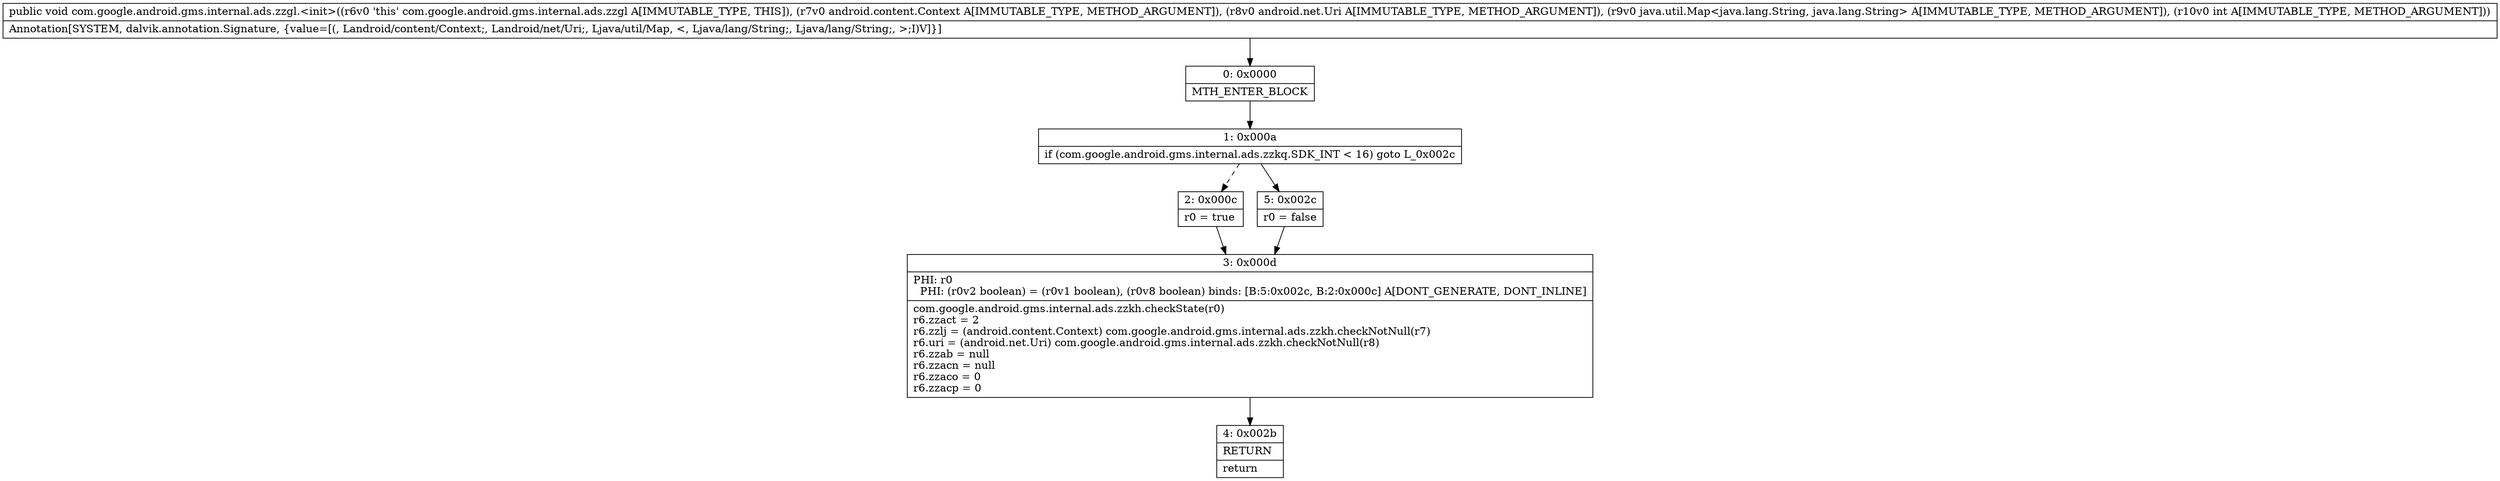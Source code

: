 digraph "CFG forcom.google.android.gms.internal.ads.zzgl.\<init\>(Landroid\/content\/Context;Landroid\/net\/Uri;Ljava\/util\/Map;I)V" {
Node_0 [shape=record,label="{0\:\ 0x0000|MTH_ENTER_BLOCK\l}"];
Node_1 [shape=record,label="{1\:\ 0x000a|if (com.google.android.gms.internal.ads.zzkq.SDK_INT \< 16) goto L_0x002c\l}"];
Node_2 [shape=record,label="{2\:\ 0x000c|r0 = true\l}"];
Node_3 [shape=record,label="{3\:\ 0x000d|PHI: r0 \l  PHI: (r0v2 boolean) = (r0v1 boolean), (r0v8 boolean) binds: [B:5:0x002c, B:2:0x000c] A[DONT_GENERATE, DONT_INLINE]\l|com.google.android.gms.internal.ads.zzkh.checkState(r0)\lr6.zzact = 2\lr6.zzlj = (android.content.Context) com.google.android.gms.internal.ads.zzkh.checkNotNull(r7)\lr6.uri = (android.net.Uri) com.google.android.gms.internal.ads.zzkh.checkNotNull(r8)\lr6.zzab = null\lr6.zzacn = null\lr6.zzaco = 0\lr6.zzacp = 0\l}"];
Node_4 [shape=record,label="{4\:\ 0x002b|RETURN\l|return\l}"];
Node_5 [shape=record,label="{5\:\ 0x002c|r0 = false\l}"];
MethodNode[shape=record,label="{public void com.google.android.gms.internal.ads.zzgl.\<init\>((r6v0 'this' com.google.android.gms.internal.ads.zzgl A[IMMUTABLE_TYPE, THIS]), (r7v0 android.content.Context A[IMMUTABLE_TYPE, METHOD_ARGUMENT]), (r8v0 android.net.Uri A[IMMUTABLE_TYPE, METHOD_ARGUMENT]), (r9v0 java.util.Map\<java.lang.String, java.lang.String\> A[IMMUTABLE_TYPE, METHOD_ARGUMENT]), (r10v0 int A[IMMUTABLE_TYPE, METHOD_ARGUMENT]))  | Annotation[SYSTEM, dalvik.annotation.Signature, \{value=[(, Landroid\/content\/Context;, Landroid\/net\/Uri;, Ljava\/util\/Map, \<, Ljava\/lang\/String;, Ljava\/lang\/String;, \>;I)V]\}]\l}"];
MethodNode -> Node_0;
Node_0 -> Node_1;
Node_1 -> Node_2[style=dashed];
Node_1 -> Node_5;
Node_2 -> Node_3;
Node_3 -> Node_4;
Node_5 -> Node_3;
}

